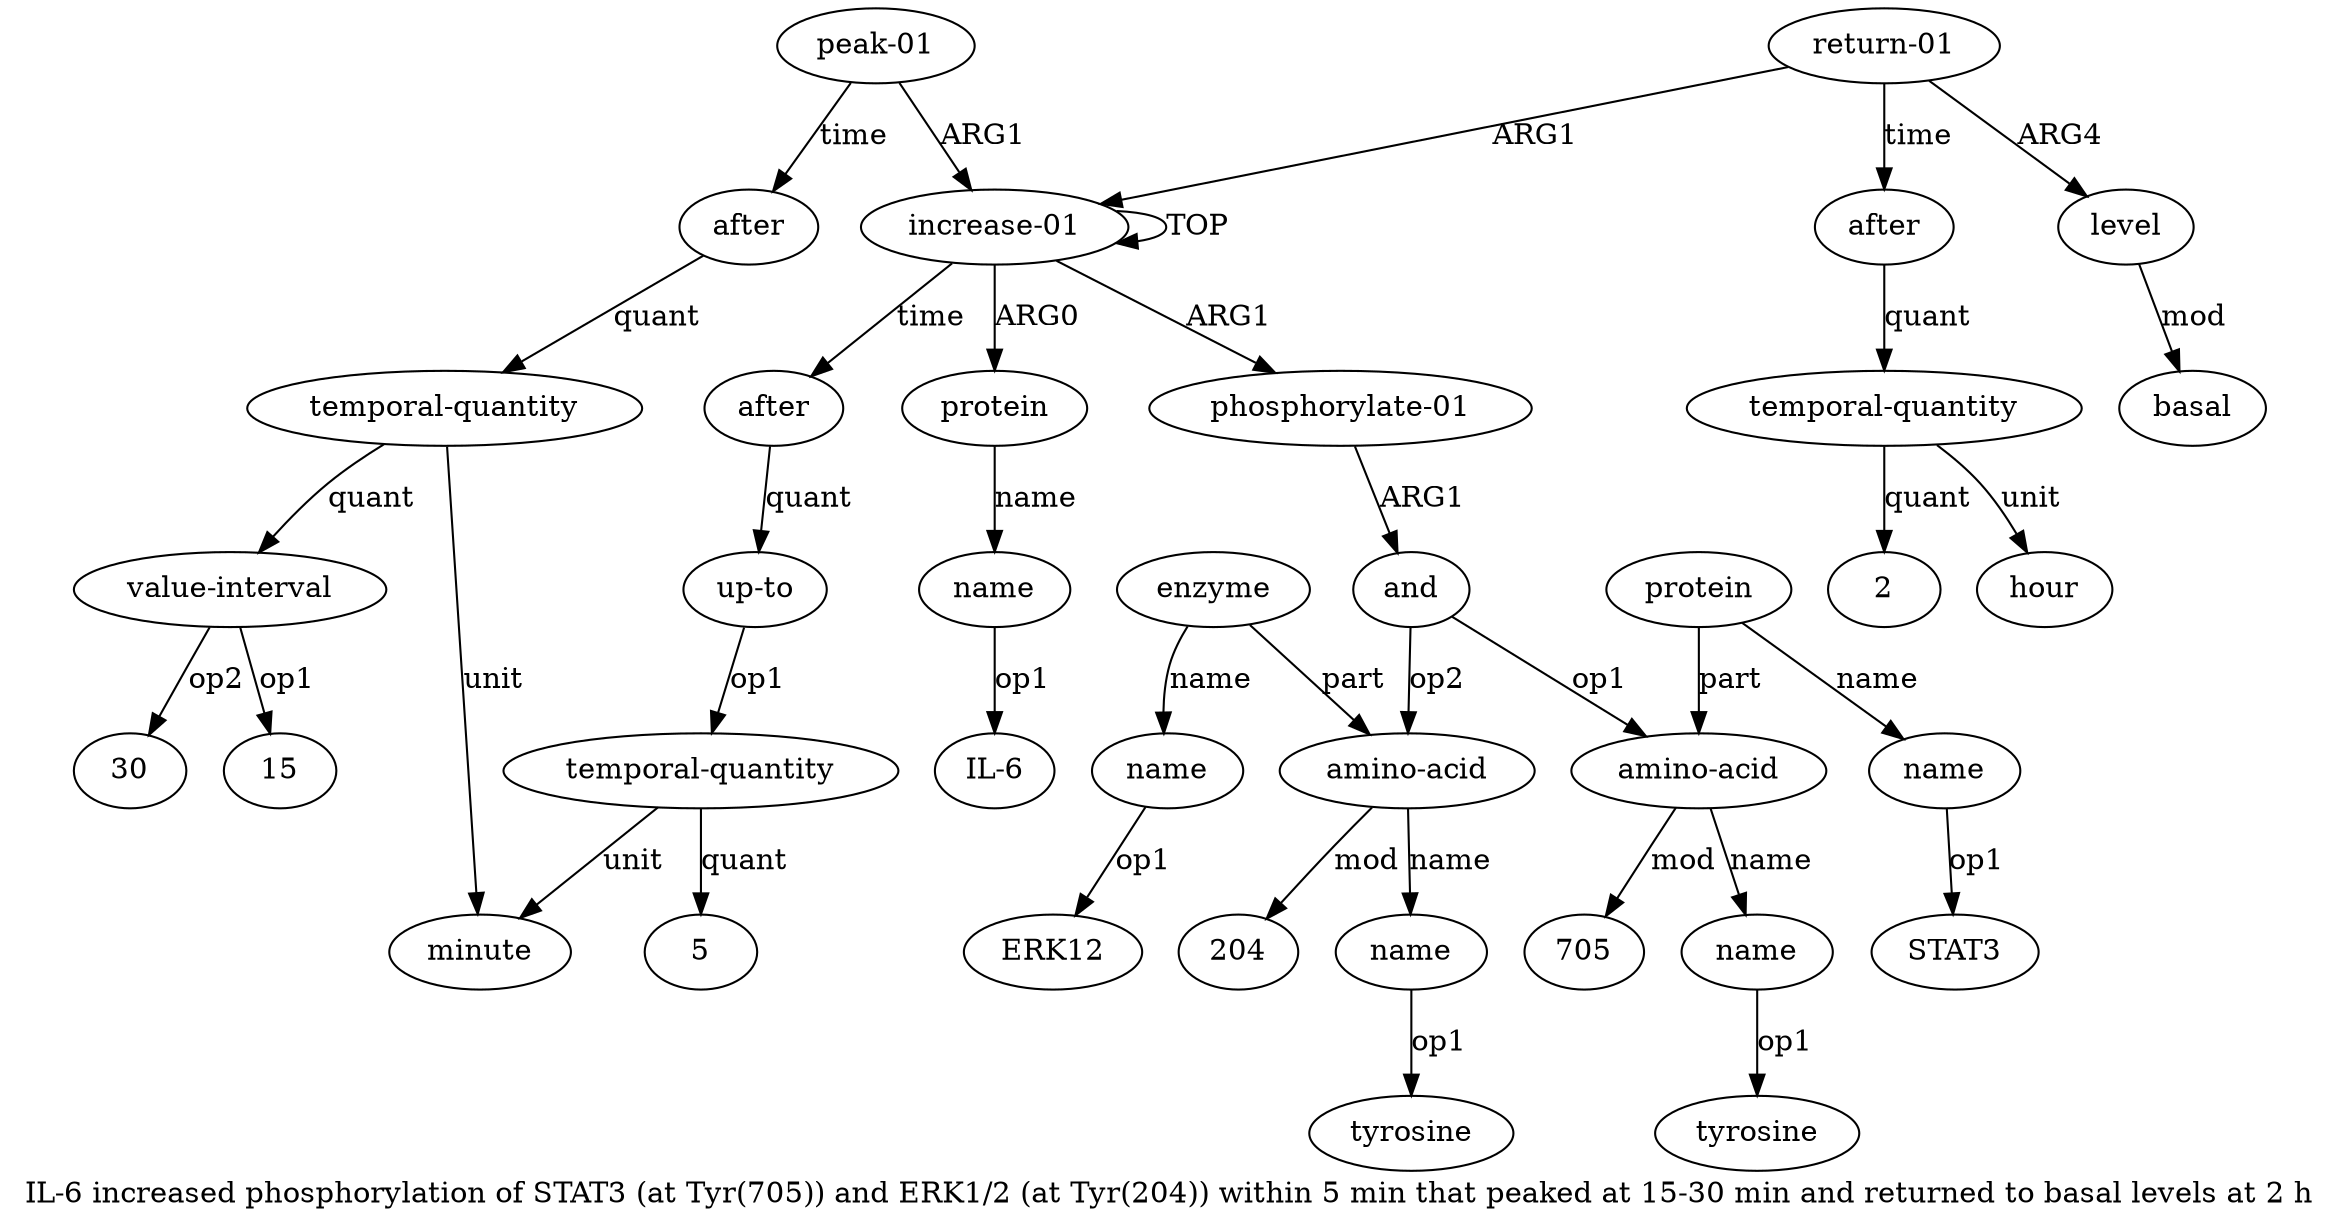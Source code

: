 digraph  {
	graph [label="IL-6 increased phosphorylation of STAT3 (at Tyr(705)) and ERK1/2 (at Tyr(204)) within 5 min that peaked at 15-30 min and returned \
to basal levels at 2 h"];
	node [label="\N"];
	a20	 [color=black,
		gold_ind=20,
		gold_label="value-interval",
		label="value-interval",
		test_ind=20,
		test_label="value-interval"];
	"a20 15"	 [color=black,
		gold_ind=-1,
		gold_label=15,
		label=15,
		test_ind=-1,
		test_label=15];
	a20 -> "a20 15" [key=0,
	color=black,
	gold_label=op1,
	label=op1,
	test_label=op1];
"a20 30" [color=black,
	gold_ind=-1,
	gold_label=30,
	label=30,
	test_ind=-1,
	test_label=30];
a20 -> "a20 30" [key=0,
color=black,
gold_label=op2,
label=op2,
test_label=op2];
a21 [color=black,
gold_ind=21,
gold_label="return-01",
label="return-01",
test_ind=21,
test_label="return-01"];
a22 [color=black,
gold_ind=22,
gold_label=level,
label=level,
test_ind=22,
test_label=level];
a21 -> a22 [key=0,
color=black,
gold_label=ARG4,
label=ARG4,
test_label=ARG4];
a24 [color=black,
gold_ind=24,
gold_label=after,
label=after,
test_ind=24,
test_label=after];
a21 -> a24 [key=0,
color=black,
gold_label=time,
label=time,
test_label=time];
a0 [color=black,
gold_ind=0,
gold_label="increase-01",
label="increase-01",
test_ind=0,
test_label="increase-01"];
a21 -> a0 [key=0,
color=black,
gold_label=ARG1,
label=ARG1,
test_label=ARG1];
a23 [color=black,
gold_ind=23,
gold_label=basal,
label=basal,
test_ind=23,
test_label=basal];
a22 -> a23 [key=0,
color=black,
gold_label=mod,
label=mod,
test_label=mod];
a25 [color=black,
gold_ind=25,
gold_label="temporal-quantity",
label="temporal-quantity",
test_ind=25,
test_label="temporal-quantity"];
a24 -> a25 [key=0,
color=black,
gold_label=quant,
label=quant,
test_label=quant];
a26 [color=black,
gold_ind=26,
gold_label=hour,
label=hour,
test_ind=26,
test_label=hour];
a25 -> a26 [key=0,
color=black,
gold_label=unit,
label=unit,
test_label=unit];
"a25 2" [color=black,
gold_ind=-1,
gold_label=2,
label=2,
test_ind=-1,
test_label=2];
a25 -> "a25 2" [key=0,
color=black,
gold_label=quant,
label=quant,
test_label=quant];
"a15 5" [color=black,
gold_ind=-1,
gold_label=5,
label=5,
test_ind=-1,
test_label=5];
"a10 tyrosine" [color=black,
gold_ind=-1,
gold_label=tyrosine,
label=tyrosine,
test_ind=-1,
test_label=tyrosine];
"a12 ERK12" [color=black,
gold_ind=-1,
gold_label=ERK12,
label=ERK12,
test_ind=-1,
test_label=ERK12];
a15 [color=black,
gold_ind=15,
gold_label="temporal-quantity",
label="temporal-quantity",
test_ind=15,
test_label="temporal-quantity"];
a15 -> "a15 5" [key=0,
color=black,
gold_label=quant,
label=quant,
test_label=quant];
a16 [color=black,
gold_ind=16,
gold_label=minute,
label=minute,
test_ind=16,
test_label=minute];
a15 -> a16 [key=0,
color=black,
gold_label=unit,
label=unit,
test_label=unit];
a14 [color=black,
gold_ind=14,
gold_label="up-to",
label="up-to",
test_ind=14,
test_label="up-to"];
a14 -> a15 [key=0,
color=black,
gold_label=op1,
label=op1,
test_label=op1];
a17 [color=black,
gold_ind=17,
gold_label="peak-01",
label="peak-01",
test_ind=17,
test_label="peak-01"];
a18 [color=black,
gold_ind=18,
gold_label=after,
label=after,
test_ind=18,
test_label=after];
a17 -> a18 [key=0,
color=black,
gold_label=time,
label=time,
test_label=time];
a17 -> a0 [key=0,
color=black,
gold_label=ARG1,
label=ARG1,
test_label=ARG1];
a11 [color=black,
gold_ind=11,
gold_label=enzyme,
label=enzyme,
test_ind=11,
test_label=enzyme];
a12 [color=black,
gold_ind=12,
gold_label=name,
label=name,
test_ind=12,
test_label=name];
a11 -> a12 [key=0,
color=black,
gold_label=name,
label=name,
test_label=name];
a9 [color=black,
gold_ind=9,
gold_label="amino-acid",
label="amino-acid",
test_ind=9,
test_label="amino-acid"];
a11 -> a9 [key=0,
color=black,
gold_label=part,
label=part,
test_label=part];
a10 [color=black,
gold_ind=10,
gold_label=name,
label=name,
test_ind=10,
test_label=name];
a10 -> "a10 tyrosine" [key=0,
color=black,
gold_label=op1,
label=op1,
test_label=op1];
a13 [color=black,
gold_ind=13,
gold_label=after,
label=after,
test_ind=13,
test_label=after];
a13 -> a14 [key=0,
color=black,
gold_label=quant,
label=quant,
test_label=quant];
a12 -> "a12 ERK12" [key=0,
color=black,
gold_label=op1,
label=op1,
test_label=op1];
a19 [color=black,
gold_ind=19,
gold_label="temporal-quantity",
label="temporal-quantity",
test_ind=19,
test_label="temporal-quantity"];
a19 -> a20 [key=0,
color=black,
gold_label=quant,
label=quant,
test_label=quant];
a19 -> a16 [key=0,
color=black,
gold_label=unit,
label=unit,
test_label=unit];
a18 -> a19 [key=0,
color=black,
gold_label=quant,
label=quant,
test_label=quant];
a1 [color=black,
gold_ind=1,
gold_label=protein,
label=protein,
test_ind=1,
test_label=protein];
a2 [color=black,
gold_ind=2,
gold_label=name,
label=name,
test_ind=2,
test_label=name];
a1 -> a2 [key=0,
color=black,
gold_label=name,
label=name,
test_label=name];
a0 -> a13 [key=0,
color=black,
gold_label=time,
label=time,
test_label=time];
a0 -> a1 [key=0,
color=black,
gold_label=ARG0,
label=ARG0,
test_label=ARG0];
a0 -> a0 [key=0,
color=black,
gold_label=TOP,
label=TOP,
test_label=TOP];
a3 [color=black,
gold_ind=3,
gold_label="phosphorylate-01",
label="phosphorylate-01",
test_ind=3,
test_label="phosphorylate-01"];
a0 -> a3 [key=0,
color=black,
gold_label=ARG1,
label=ARG1,
test_label=ARG1];
a4 [color=black,
gold_ind=4,
gold_label=and,
label=and,
test_ind=4,
test_label=and];
a3 -> a4 [key=0,
color=black,
gold_label=ARG1,
label=ARG1,
test_label=ARG1];
"a2 IL-6" [color=black,
gold_ind=-1,
gold_label="IL-6",
label="IL-6",
test_ind=-1,
test_label="IL-6"];
a2 -> "a2 IL-6" [key=0,
color=black,
gold_label=op1,
label=op1,
test_label=op1];
a5 [color=black,
gold_ind=5,
gold_label="amino-acid",
label="amino-acid",
test_ind=5,
test_label="amino-acid"];
a6 [color=black,
gold_ind=6,
gold_label=name,
label=name,
test_ind=6,
test_label=name];
a5 -> a6 [key=0,
color=black,
gold_label=name,
label=name,
test_label=name];
"a5 705" [color=black,
gold_ind=-1,
gold_label=705,
label=705,
test_ind=-1,
test_label=705];
a5 -> "a5 705" [key=0,
color=black,
gold_label=mod,
label=mod,
test_label=mod];
a4 -> a5 [key=0,
color=black,
gold_label=op1,
label=op1,
test_label=op1];
a4 -> a9 [key=0,
color=black,
gold_label=op2,
label=op2,
test_label=op2];
a7 [color=black,
gold_ind=7,
gold_label=protein,
label=protein,
test_ind=7,
test_label=protein];
a7 -> a5 [key=0,
color=black,
gold_label=part,
label=part,
test_label=part];
a8 [color=black,
gold_ind=8,
gold_label=name,
label=name,
test_ind=8,
test_label=name];
a7 -> a8 [key=0,
color=black,
gold_label=name,
label=name,
test_label=name];
"a6 tyrosine" [color=black,
gold_ind=-1,
gold_label=tyrosine,
label=tyrosine,
test_ind=-1,
test_label=tyrosine];
a6 -> "a6 tyrosine" [key=0,
color=black,
gold_label=op1,
label=op1,
test_label=op1];
a9 -> a10 [key=0,
color=black,
gold_label=name,
label=name,
test_label=name];
"a9 204" [color=black,
gold_ind=-1,
gold_label=204,
label=204,
test_ind=-1,
test_label=204];
a9 -> "a9 204" [key=0,
color=black,
gold_label=mod,
label=mod,
test_label=mod];
"a8 STAT3" [color=black,
gold_ind=-1,
gold_label=STAT3,
label=STAT3,
test_ind=-1,
test_label=STAT3];
a8 -> "a8 STAT3" [key=0,
color=black,
gold_label=op1,
label=op1,
test_label=op1];
}
